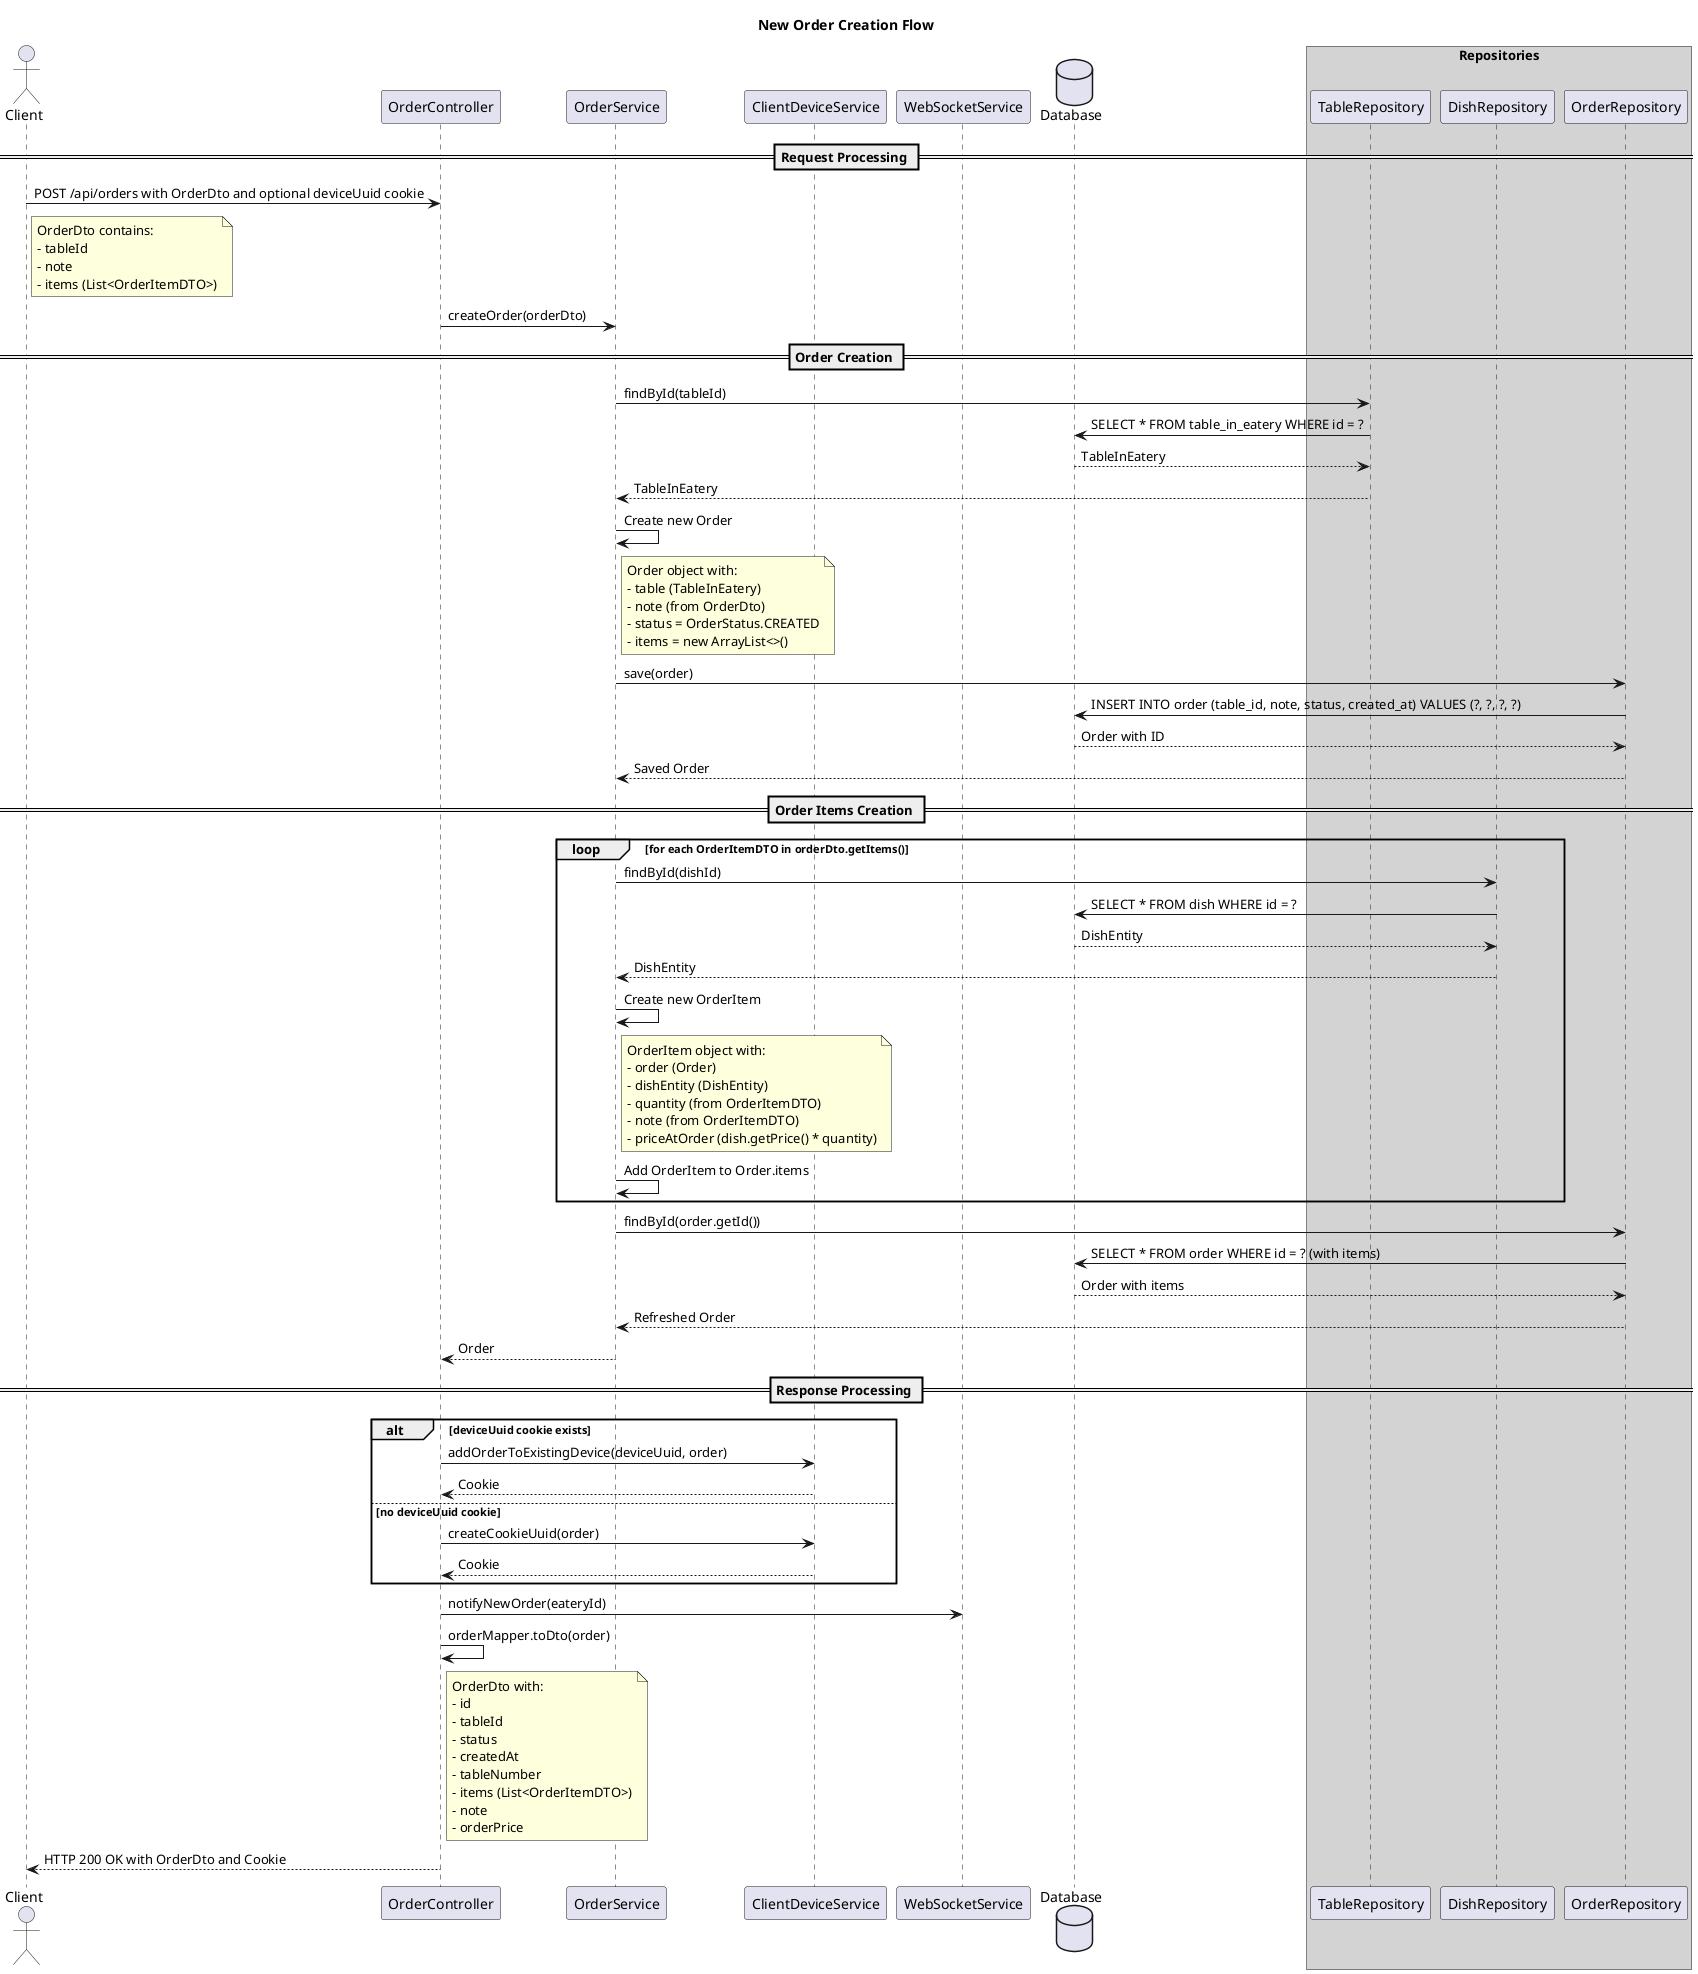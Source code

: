 @startuml
title New Order Creation Flow

actor "Client" as client
participant "OrderController" as controller
participant "OrderService" as service
participant "ClientDeviceService" as clientDeviceService
participant "WebSocketService" as webSocketService
database "Database" as db

box "Repositories" #LightGray
    participant "TableRepository" as tableRepo
    participant "DishRepository" as dishRepo
    participant "OrderRepository" as orderRepo
end box

== Request Processing ==
client -> controller: POST /api/orders with OrderDto and optional deviceUuid cookie
note right of client
  OrderDto contains:
  - tableId
  - note
  - items (List<OrderItemDTO>)
end note

controller -> service: createOrder(orderDto)

== Order Creation ==
service -> tableRepo: findById(tableId)
tableRepo -> db: SELECT * FROM table_in_eatery WHERE id = ?
db --> tableRepo: TableInEatery
tableRepo --> service: TableInEatery

service -> service: Create new Order
note right of service
  Order object with:
  - table (TableInEatery)
  - note (from OrderDto)
  - status = OrderStatus.CREATED
  - items = new ArrayList<>()
end note

service -> orderRepo: save(order)
orderRepo -> db: INSERT INTO order (table_id, note, status, created_at) VALUES (?, ?, ?, ?)
db --> orderRepo: Order with ID
orderRepo --> service: Saved Order

== Order Items Creation ==
loop for each OrderItemDTO in orderDto.getItems()
  service -> dishRepo: findById(dishId)
  dishRepo -> db: SELECT * FROM dish WHERE id = ?
  db --> dishRepo: DishEntity
  dishRepo --> service: DishEntity

  service -> service: Create new OrderItem
  note right of service
    OrderItem object with:
    - order (Order)
    - dishEntity (DishEntity)
    - quantity (from OrderItemDTO)
    - note (from OrderItemDTO)
    - priceAtOrder (dish.getPrice() * quantity)
  end note

  service -> service: Add OrderItem to Order.items
end

service -> orderRepo: findById(order.getId())
orderRepo -> db: SELECT * FROM order WHERE id = ? (with items)
db --> orderRepo: Order with items
orderRepo --> service: Refreshed Order

service --> controller: Order

== Response Processing ==
alt deviceUuid cookie exists
    controller -> clientDeviceService: addOrderToExistingDevice(deviceUuid, order)
    clientDeviceService --> controller: Cookie
else no deviceUuid cookie
    controller -> clientDeviceService: createCookieUuid(order)
    clientDeviceService --> controller: Cookie
end

controller -> webSocketService: notifyNewOrder(eateryId)

controller -> controller: orderMapper.toDto(order)
note right of controller
  OrderDto with:
  - id
  - tableId
  - status
  - createdAt
  - tableNumber
  - items (List<OrderItemDTO>)
  - note
  - orderPrice
end note

controller --> client: HTTP 200 OK with OrderDto and Cookie

@enduml